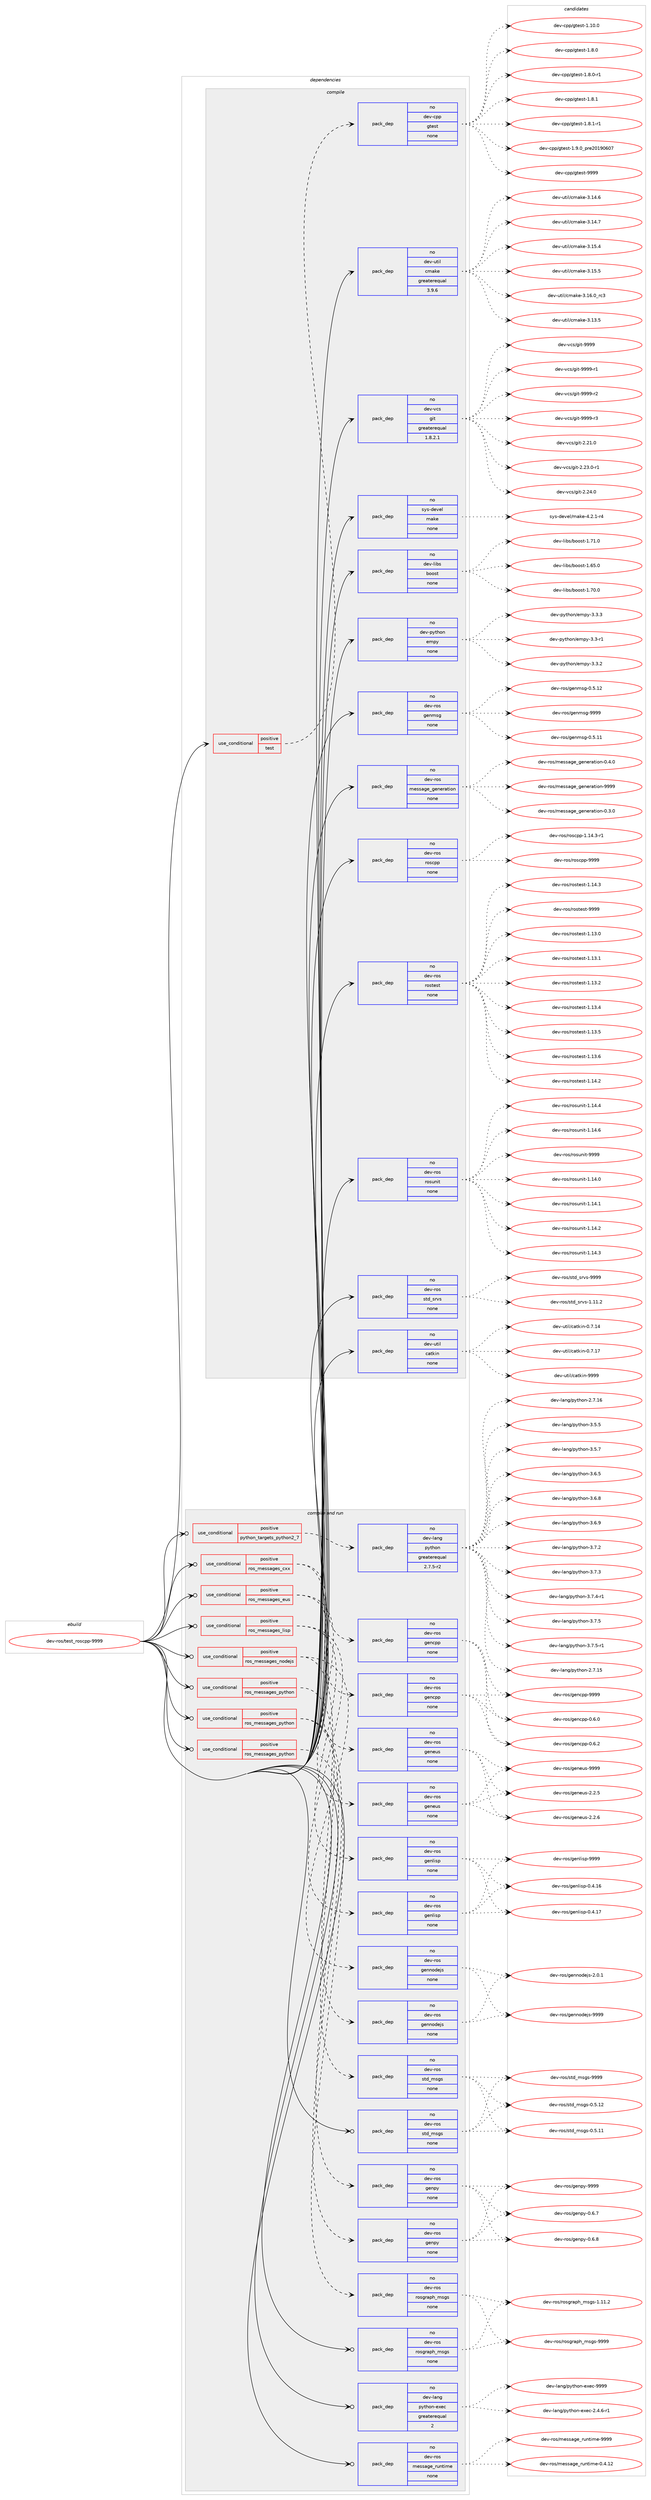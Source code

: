 digraph prolog {

# *************
# Graph options
# *************

newrank=true;
concentrate=true;
compound=true;
graph [rankdir=LR,fontname=Helvetica,fontsize=10,ranksep=1.5];#, ranksep=2.5, nodesep=0.2];
edge  [arrowhead=vee];
node  [fontname=Helvetica,fontsize=10];

# **********
# The ebuild
# **********

subgraph cluster_leftcol {
color=gray;
rank=same;
label=<<i>ebuild</i>>;
id [label="dev-ros/test_roscpp-9999", color=red, width=4, href="../dev-ros/test_roscpp-9999.svg"];
}

# ****************
# The dependencies
# ****************

subgraph cluster_midcol {
color=gray;
label=<<i>dependencies</i>>;
subgraph cluster_compile {
fillcolor="#eeeeee";
style=filled;
label=<<i>compile</i>>;
subgraph cond155749 {
dependency668773 [label=<<TABLE BORDER="0" CELLBORDER="1" CELLSPACING="0" CELLPADDING="4"><TR><TD ROWSPAN="3" CELLPADDING="10">use_conditional</TD></TR><TR><TD>positive</TD></TR><TR><TD>test</TD></TR></TABLE>>, shape=none, color=red];
subgraph pack501118 {
dependency668774 [label=<<TABLE BORDER="0" CELLBORDER="1" CELLSPACING="0" CELLPADDING="4" WIDTH="220"><TR><TD ROWSPAN="6" CELLPADDING="30">pack_dep</TD></TR><TR><TD WIDTH="110">no</TD></TR><TR><TD>dev-cpp</TD></TR><TR><TD>gtest</TD></TR><TR><TD>none</TD></TR><TR><TD></TD></TR></TABLE>>, shape=none, color=blue];
}
dependency668773:e -> dependency668774:w [weight=20,style="dashed",arrowhead="vee"];
}
id:e -> dependency668773:w [weight=20,style="solid",arrowhead="vee"];
subgraph pack501119 {
dependency668775 [label=<<TABLE BORDER="0" CELLBORDER="1" CELLSPACING="0" CELLPADDING="4" WIDTH="220"><TR><TD ROWSPAN="6" CELLPADDING="30">pack_dep</TD></TR><TR><TD WIDTH="110">no</TD></TR><TR><TD>dev-libs</TD></TR><TR><TD>boost</TD></TR><TR><TD>none</TD></TR><TR><TD></TD></TR></TABLE>>, shape=none, color=blue];
}
id:e -> dependency668775:w [weight=20,style="solid",arrowhead="vee"];
subgraph pack501120 {
dependency668776 [label=<<TABLE BORDER="0" CELLBORDER="1" CELLSPACING="0" CELLPADDING="4" WIDTH="220"><TR><TD ROWSPAN="6" CELLPADDING="30">pack_dep</TD></TR><TR><TD WIDTH="110">no</TD></TR><TR><TD>dev-python</TD></TR><TR><TD>empy</TD></TR><TR><TD>none</TD></TR><TR><TD></TD></TR></TABLE>>, shape=none, color=blue];
}
id:e -> dependency668776:w [weight=20,style="solid",arrowhead="vee"];
subgraph pack501121 {
dependency668777 [label=<<TABLE BORDER="0" CELLBORDER="1" CELLSPACING="0" CELLPADDING="4" WIDTH="220"><TR><TD ROWSPAN="6" CELLPADDING="30">pack_dep</TD></TR><TR><TD WIDTH="110">no</TD></TR><TR><TD>dev-ros</TD></TR><TR><TD>genmsg</TD></TR><TR><TD>none</TD></TR><TR><TD></TD></TR></TABLE>>, shape=none, color=blue];
}
id:e -> dependency668777:w [weight=20,style="solid",arrowhead="vee"];
subgraph pack501122 {
dependency668778 [label=<<TABLE BORDER="0" CELLBORDER="1" CELLSPACING="0" CELLPADDING="4" WIDTH="220"><TR><TD ROWSPAN="6" CELLPADDING="30">pack_dep</TD></TR><TR><TD WIDTH="110">no</TD></TR><TR><TD>dev-ros</TD></TR><TR><TD>message_generation</TD></TR><TR><TD>none</TD></TR><TR><TD></TD></TR></TABLE>>, shape=none, color=blue];
}
id:e -> dependency668778:w [weight=20,style="solid",arrowhead="vee"];
subgraph pack501123 {
dependency668779 [label=<<TABLE BORDER="0" CELLBORDER="1" CELLSPACING="0" CELLPADDING="4" WIDTH="220"><TR><TD ROWSPAN="6" CELLPADDING="30">pack_dep</TD></TR><TR><TD WIDTH="110">no</TD></TR><TR><TD>dev-ros</TD></TR><TR><TD>roscpp</TD></TR><TR><TD>none</TD></TR><TR><TD></TD></TR></TABLE>>, shape=none, color=blue];
}
id:e -> dependency668779:w [weight=20,style="solid",arrowhead="vee"];
subgraph pack501124 {
dependency668780 [label=<<TABLE BORDER="0" CELLBORDER="1" CELLSPACING="0" CELLPADDING="4" WIDTH="220"><TR><TD ROWSPAN="6" CELLPADDING="30">pack_dep</TD></TR><TR><TD WIDTH="110">no</TD></TR><TR><TD>dev-ros</TD></TR><TR><TD>rostest</TD></TR><TR><TD>none</TD></TR><TR><TD></TD></TR></TABLE>>, shape=none, color=blue];
}
id:e -> dependency668780:w [weight=20,style="solid",arrowhead="vee"];
subgraph pack501125 {
dependency668781 [label=<<TABLE BORDER="0" CELLBORDER="1" CELLSPACING="0" CELLPADDING="4" WIDTH="220"><TR><TD ROWSPAN="6" CELLPADDING="30">pack_dep</TD></TR><TR><TD WIDTH="110">no</TD></TR><TR><TD>dev-ros</TD></TR><TR><TD>rosunit</TD></TR><TR><TD>none</TD></TR><TR><TD></TD></TR></TABLE>>, shape=none, color=blue];
}
id:e -> dependency668781:w [weight=20,style="solid",arrowhead="vee"];
subgraph pack501126 {
dependency668782 [label=<<TABLE BORDER="0" CELLBORDER="1" CELLSPACING="0" CELLPADDING="4" WIDTH="220"><TR><TD ROWSPAN="6" CELLPADDING="30">pack_dep</TD></TR><TR><TD WIDTH="110">no</TD></TR><TR><TD>dev-ros</TD></TR><TR><TD>std_srvs</TD></TR><TR><TD>none</TD></TR><TR><TD></TD></TR></TABLE>>, shape=none, color=blue];
}
id:e -> dependency668782:w [weight=20,style="solid",arrowhead="vee"];
subgraph pack501127 {
dependency668783 [label=<<TABLE BORDER="0" CELLBORDER="1" CELLSPACING="0" CELLPADDING="4" WIDTH="220"><TR><TD ROWSPAN="6" CELLPADDING="30">pack_dep</TD></TR><TR><TD WIDTH="110">no</TD></TR><TR><TD>dev-util</TD></TR><TR><TD>catkin</TD></TR><TR><TD>none</TD></TR><TR><TD></TD></TR></TABLE>>, shape=none, color=blue];
}
id:e -> dependency668783:w [weight=20,style="solid",arrowhead="vee"];
subgraph pack501128 {
dependency668784 [label=<<TABLE BORDER="0" CELLBORDER="1" CELLSPACING="0" CELLPADDING="4" WIDTH="220"><TR><TD ROWSPAN="6" CELLPADDING="30">pack_dep</TD></TR><TR><TD WIDTH="110">no</TD></TR><TR><TD>dev-util</TD></TR><TR><TD>cmake</TD></TR><TR><TD>greaterequal</TD></TR><TR><TD>3.9.6</TD></TR></TABLE>>, shape=none, color=blue];
}
id:e -> dependency668784:w [weight=20,style="solid",arrowhead="vee"];
subgraph pack501129 {
dependency668785 [label=<<TABLE BORDER="0" CELLBORDER="1" CELLSPACING="0" CELLPADDING="4" WIDTH="220"><TR><TD ROWSPAN="6" CELLPADDING="30">pack_dep</TD></TR><TR><TD WIDTH="110">no</TD></TR><TR><TD>dev-vcs</TD></TR><TR><TD>git</TD></TR><TR><TD>greaterequal</TD></TR><TR><TD>1.8.2.1</TD></TR></TABLE>>, shape=none, color=blue];
}
id:e -> dependency668785:w [weight=20,style="solid",arrowhead="vee"];
subgraph pack501130 {
dependency668786 [label=<<TABLE BORDER="0" CELLBORDER="1" CELLSPACING="0" CELLPADDING="4" WIDTH="220"><TR><TD ROWSPAN="6" CELLPADDING="30">pack_dep</TD></TR><TR><TD WIDTH="110">no</TD></TR><TR><TD>sys-devel</TD></TR><TR><TD>make</TD></TR><TR><TD>none</TD></TR><TR><TD></TD></TR></TABLE>>, shape=none, color=blue];
}
id:e -> dependency668786:w [weight=20,style="solid",arrowhead="vee"];
}
subgraph cluster_compileandrun {
fillcolor="#eeeeee";
style=filled;
label=<<i>compile and run</i>>;
subgraph cond155750 {
dependency668787 [label=<<TABLE BORDER="0" CELLBORDER="1" CELLSPACING="0" CELLPADDING="4"><TR><TD ROWSPAN="3" CELLPADDING="10">use_conditional</TD></TR><TR><TD>positive</TD></TR><TR><TD>python_targets_python2_7</TD></TR></TABLE>>, shape=none, color=red];
subgraph pack501131 {
dependency668788 [label=<<TABLE BORDER="0" CELLBORDER="1" CELLSPACING="0" CELLPADDING="4" WIDTH="220"><TR><TD ROWSPAN="6" CELLPADDING="30">pack_dep</TD></TR><TR><TD WIDTH="110">no</TD></TR><TR><TD>dev-lang</TD></TR><TR><TD>python</TD></TR><TR><TD>greaterequal</TD></TR><TR><TD>2.7.5-r2</TD></TR></TABLE>>, shape=none, color=blue];
}
dependency668787:e -> dependency668788:w [weight=20,style="dashed",arrowhead="vee"];
}
id:e -> dependency668787:w [weight=20,style="solid",arrowhead="odotvee"];
subgraph cond155751 {
dependency668789 [label=<<TABLE BORDER="0" CELLBORDER="1" CELLSPACING="0" CELLPADDING="4"><TR><TD ROWSPAN="3" CELLPADDING="10">use_conditional</TD></TR><TR><TD>positive</TD></TR><TR><TD>ros_messages_cxx</TD></TR></TABLE>>, shape=none, color=red];
subgraph pack501132 {
dependency668790 [label=<<TABLE BORDER="0" CELLBORDER="1" CELLSPACING="0" CELLPADDING="4" WIDTH="220"><TR><TD ROWSPAN="6" CELLPADDING="30">pack_dep</TD></TR><TR><TD WIDTH="110">no</TD></TR><TR><TD>dev-ros</TD></TR><TR><TD>gencpp</TD></TR><TR><TD>none</TD></TR><TR><TD></TD></TR></TABLE>>, shape=none, color=blue];
}
dependency668789:e -> dependency668790:w [weight=20,style="dashed",arrowhead="vee"];
subgraph pack501133 {
dependency668791 [label=<<TABLE BORDER="0" CELLBORDER="1" CELLSPACING="0" CELLPADDING="4" WIDTH="220"><TR><TD ROWSPAN="6" CELLPADDING="30">pack_dep</TD></TR><TR><TD WIDTH="110">no</TD></TR><TR><TD>dev-ros</TD></TR><TR><TD>gencpp</TD></TR><TR><TD>none</TD></TR><TR><TD></TD></TR></TABLE>>, shape=none, color=blue];
}
dependency668789:e -> dependency668791:w [weight=20,style="dashed",arrowhead="vee"];
}
id:e -> dependency668789:w [weight=20,style="solid",arrowhead="odotvee"];
subgraph cond155752 {
dependency668792 [label=<<TABLE BORDER="0" CELLBORDER="1" CELLSPACING="0" CELLPADDING="4"><TR><TD ROWSPAN="3" CELLPADDING="10">use_conditional</TD></TR><TR><TD>positive</TD></TR><TR><TD>ros_messages_eus</TD></TR></TABLE>>, shape=none, color=red];
subgraph pack501134 {
dependency668793 [label=<<TABLE BORDER="0" CELLBORDER="1" CELLSPACING="0" CELLPADDING="4" WIDTH="220"><TR><TD ROWSPAN="6" CELLPADDING="30">pack_dep</TD></TR><TR><TD WIDTH="110">no</TD></TR><TR><TD>dev-ros</TD></TR><TR><TD>geneus</TD></TR><TR><TD>none</TD></TR><TR><TD></TD></TR></TABLE>>, shape=none, color=blue];
}
dependency668792:e -> dependency668793:w [weight=20,style="dashed",arrowhead="vee"];
subgraph pack501135 {
dependency668794 [label=<<TABLE BORDER="0" CELLBORDER="1" CELLSPACING="0" CELLPADDING="4" WIDTH="220"><TR><TD ROWSPAN="6" CELLPADDING="30">pack_dep</TD></TR><TR><TD WIDTH="110">no</TD></TR><TR><TD>dev-ros</TD></TR><TR><TD>geneus</TD></TR><TR><TD>none</TD></TR><TR><TD></TD></TR></TABLE>>, shape=none, color=blue];
}
dependency668792:e -> dependency668794:w [weight=20,style="dashed",arrowhead="vee"];
}
id:e -> dependency668792:w [weight=20,style="solid",arrowhead="odotvee"];
subgraph cond155753 {
dependency668795 [label=<<TABLE BORDER="0" CELLBORDER="1" CELLSPACING="0" CELLPADDING="4"><TR><TD ROWSPAN="3" CELLPADDING="10">use_conditional</TD></TR><TR><TD>positive</TD></TR><TR><TD>ros_messages_lisp</TD></TR></TABLE>>, shape=none, color=red];
subgraph pack501136 {
dependency668796 [label=<<TABLE BORDER="0" CELLBORDER="1" CELLSPACING="0" CELLPADDING="4" WIDTH="220"><TR><TD ROWSPAN="6" CELLPADDING="30">pack_dep</TD></TR><TR><TD WIDTH="110">no</TD></TR><TR><TD>dev-ros</TD></TR><TR><TD>genlisp</TD></TR><TR><TD>none</TD></TR><TR><TD></TD></TR></TABLE>>, shape=none, color=blue];
}
dependency668795:e -> dependency668796:w [weight=20,style="dashed",arrowhead="vee"];
subgraph pack501137 {
dependency668797 [label=<<TABLE BORDER="0" CELLBORDER="1" CELLSPACING="0" CELLPADDING="4" WIDTH="220"><TR><TD ROWSPAN="6" CELLPADDING="30">pack_dep</TD></TR><TR><TD WIDTH="110">no</TD></TR><TR><TD>dev-ros</TD></TR><TR><TD>genlisp</TD></TR><TR><TD>none</TD></TR><TR><TD></TD></TR></TABLE>>, shape=none, color=blue];
}
dependency668795:e -> dependency668797:w [weight=20,style="dashed",arrowhead="vee"];
}
id:e -> dependency668795:w [weight=20,style="solid",arrowhead="odotvee"];
subgraph cond155754 {
dependency668798 [label=<<TABLE BORDER="0" CELLBORDER="1" CELLSPACING="0" CELLPADDING="4"><TR><TD ROWSPAN="3" CELLPADDING="10">use_conditional</TD></TR><TR><TD>positive</TD></TR><TR><TD>ros_messages_nodejs</TD></TR></TABLE>>, shape=none, color=red];
subgraph pack501138 {
dependency668799 [label=<<TABLE BORDER="0" CELLBORDER="1" CELLSPACING="0" CELLPADDING="4" WIDTH="220"><TR><TD ROWSPAN="6" CELLPADDING="30">pack_dep</TD></TR><TR><TD WIDTH="110">no</TD></TR><TR><TD>dev-ros</TD></TR><TR><TD>gennodejs</TD></TR><TR><TD>none</TD></TR><TR><TD></TD></TR></TABLE>>, shape=none, color=blue];
}
dependency668798:e -> dependency668799:w [weight=20,style="dashed",arrowhead="vee"];
subgraph pack501139 {
dependency668800 [label=<<TABLE BORDER="0" CELLBORDER="1" CELLSPACING="0" CELLPADDING="4" WIDTH="220"><TR><TD ROWSPAN="6" CELLPADDING="30">pack_dep</TD></TR><TR><TD WIDTH="110">no</TD></TR><TR><TD>dev-ros</TD></TR><TR><TD>gennodejs</TD></TR><TR><TD>none</TD></TR><TR><TD></TD></TR></TABLE>>, shape=none, color=blue];
}
dependency668798:e -> dependency668800:w [weight=20,style="dashed",arrowhead="vee"];
}
id:e -> dependency668798:w [weight=20,style="solid",arrowhead="odotvee"];
subgraph cond155755 {
dependency668801 [label=<<TABLE BORDER="0" CELLBORDER="1" CELLSPACING="0" CELLPADDING="4"><TR><TD ROWSPAN="3" CELLPADDING="10">use_conditional</TD></TR><TR><TD>positive</TD></TR><TR><TD>ros_messages_python</TD></TR></TABLE>>, shape=none, color=red];
subgraph pack501140 {
dependency668802 [label=<<TABLE BORDER="0" CELLBORDER="1" CELLSPACING="0" CELLPADDING="4" WIDTH="220"><TR><TD ROWSPAN="6" CELLPADDING="30">pack_dep</TD></TR><TR><TD WIDTH="110">no</TD></TR><TR><TD>dev-ros</TD></TR><TR><TD>genpy</TD></TR><TR><TD>none</TD></TR><TR><TD></TD></TR></TABLE>>, shape=none, color=blue];
}
dependency668801:e -> dependency668802:w [weight=20,style="dashed",arrowhead="vee"];
subgraph pack501141 {
dependency668803 [label=<<TABLE BORDER="0" CELLBORDER="1" CELLSPACING="0" CELLPADDING="4" WIDTH="220"><TR><TD ROWSPAN="6" CELLPADDING="30">pack_dep</TD></TR><TR><TD WIDTH="110">no</TD></TR><TR><TD>dev-ros</TD></TR><TR><TD>genpy</TD></TR><TR><TD>none</TD></TR><TR><TD></TD></TR></TABLE>>, shape=none, color=blue];
}
dependency668801:e -> dependency668803:w [weight=20,style="dashed",arrowhead="vee"];
}
id:e -> dependency668801:w [weight=20,style="solid",arrowhead="odotvee"];
subgraph cond155756 {
dependency668804 [label=<<TABLE BORDER="0" CELLBORDER="1" CELLSPACING="0" CELLPADDING="4"><TR><TD ROWSPAN="3" CELLPADDING="10">use_conditional</TD></TR><TR><TD>positive</TD></TR><TR><TD>ros_messages_python</TD></TR></TABLE>>, shape=none, color=red];
subgraph pack501142 {
dependency668805 [label=<<TABLE BORDER="0" CELLBORDER="1" CELLSPACING="0" CELLPADDING="4" WIDTH="220"><TR><TD ROWSPAN="6" CELLPADDING="30">pack_dep</TD></TR><TR><TD WIDTH="110">no</TD></TR><TR><TD>dev-ros</TD></TR><TR><TD>rosgraph_msgs</TD></TR><TR><TD>none</TD></TR><TR><TD></TD></TR></TABLE>>, shape=none, color=blue];
}
dependency668804:e -> dependency668805:w [weight=20,style="dashed",arrowhead="vee"];
}
id:e -> dependency668804:w [weight=20,style="solid",arrowhead="odotvee"];
subgraph cond155757 {
dependency668806 [label=<<TABLE BORDER="0" CELLBORDER="1" CELLSPACING="0" CELLPADDING="4"><TR><TD ROWSPAN="3" CELLPADDING="10">use_conditional</TD></TR><TR><TD>positive</TD></TR><TR><TD>ros_messages_python</TD></TR></TABLE>>, shape=none, color=red];
subgraph pack501143 {
dependency668807 [label=<<TABLE BORDER="0" CELLBORDER="1" CELLSPACING="0" CELLPADDING="4" WIDTH="220"><TR><TD ROWSPAN="6" CELLPADDING="30">pack_dep</TD></TR><TR><TD WIDTH="110">no</TD></TR><TR><TD>dev-ros</TD></TR><TR><TD>std_msgs</TD></TR><TR><TD>none</TD></TR><TR><TD></TD></TR></TABLE>>, shape=none, color=blue];
}
dependency668806:e -> dependency668807:w [weight=20,style="dashed",arrowhead="vee"];
}
id:e -> dependency668806:w [weight=20,style="solid",arrowhead="odotvee"];
subgraph pack501144 {
dependency668808 [label=<<TABLE BORDER="0" CELLBORDER="1" CELLSPACING="0" CELLPADDING="4" WIDTH="220"><TR><TD ROWSPAN="6" CELLPADDING="30">pack_dep</TD></TR><TR><TD WIDTH="110">no</TD></TR><TR><TD>dev-lang</TD></TR><TR><TD>python-exec</TD></TR><TR><TD>greaterequal</TD></TR><TR><TD>2</TD></TR></TABLE>>, shape=none, color=blue];
}
id:e -> dependency668808:w [weight=20,style="solid",arrowhead="odotvee"];
subgraph pack501145 {
dependency668809 [label=<<TABLE BORDER="0" CELLBORDER="1" CELLSPACING="0" CELLPADDING="4" WIDTH="220"><TR><TD ROWSPAN="6" CELLPADDING="30">pack_dep</TD></TR><TR><TD WIDTH="110">no</TD></TR><TR><TD>dev-ros</TD></TR><TR><TD>message_runtime</TD></TR><TR><TD>none</TD></TR><TR><TD></TD></TR></TABLE>>, shape=none, color=blue];
}
id:e -> dependency668809:w [weight=20,style="solid",arrowhead="odotvee"];
subgraph pack501146 {
dependency668810 [label=<<TABLE BORDER="0" CELLBORDER="1" CELLSPACING="0" CELLPADDING="4" WIDTH="220"><TR><TD ROWSPAN="6" CELLPADDING="30">pack_dep</TD></TR><TR><TD WIDTH="110">no</TD></TR><TR><TD>dev-ros</TD></TR><TR><TD>rosgraph_msgs</TD></TR><TR><TD>none</TD></TR><TR><TD></TD></TR></TABLE>>, shape=none, color=blue];
}
id:e -> dependency668810:w [weight=20,style="solid",arrowhead="odotvee"];
subgraph pack501147 {
dependency668811 [label=<<TABLE BORDER="0" CELLBORDER="1" CELLSPACING="0" CELLPADDING="4" WIDTH="220"><TR><TD ROWSPAN="6" CELLPADDING="30">pack_dep</TD></TR><TR><TD WIDTH="110">no</TD></TR><TR><TD>dev-ros</TD></TR><TR><TD>std_msgs</TD></TR><TR><TD>none</TD></TR><TR><TD></TD></TR></TABLE>>, shape=none, color=blue];
}
id:e -> dependency668811:w [weight=20,style="solid",arrowhead="odotvee"];
}
subgraph cluster_run {
fillcolor="#eeeeee";
style=filled;
label=<<i>run</i>>;
}
}

# **************
# The candidates
# **************

subgraph cluster_choices {
rank=same;
color=gray;
label=<<i>candidates</i>>;

subgraph choice501118 {
color=black;
nodesep=1;
choice10010111845991121124710311610111511645494649484648 [label="dev-cpp/gtest-1.10.0", color=red, width=4,href="../dev-cpp/gtest-1.10.0.svg"];
choice100101118459911211247103116101115116454946564648 [label="dev-cpp/gtest-1.8.0", color=red, width=4,href="../dev-cpp/gtest-1.8.0.svg"];
choice1001011184599112112471031161011151164549465646484511449 [label="dev-cpp/gtest-1.8.0-r1", color=red, width=4,href="../dev-cpp/gtest-1.8.0-r1.svg"];
choice100101118459911211247103116101115116454946564649 [label="dev-cpp/gtest-1.8.1", color=red, width=4,href="../dev-cpp/gtest-1.8.1.svg"];
choice1001011184599112112471031161011151164549465646494511449 [label="dev-cpp/gtest-1.8.1-r1", color=red, width=4,href="../dev-cpp/gtest-1.8.1-r1.svg"];
choice100101118459911211247103116101115116454946574648951121141015048495748544855 [label="dev-cpp/gtest-1.9.0_pre20190607", color=red, width=4,href="../dev-cpp/gtest-1.9.0_pre20190607.svg"];
choice1001011184599112112471031161011151164557575757 [label="dev-cpp/gtest-9999", color=red, width=4,href="../dev-cpp/gtest-9999.svg"];
dependency668774:e -> choice10010111845991121124710311610111511645494649484648:w [style=dotted,weight="100"];
dependency668774:e -> choice100101118459911211247103116101115116454946564648:w [style=dotted,weight="100"];
dependency668774:e -> choice1001011184599112112471031161011151164549465646484511449:w [style=dotted,weight="100"];
dependency668774:e -> choice100101118459911211247103116101115116454946564649:w [style=dotted,weight="100"];
dependency668774:e -> choice1001011184599112112471031161011151164549465646494511449:w [style=dotted,weight="100"];
dependency668774:e -> choice100101118459911211247103116101115116454946574648951121141015048495748544855:w [style=dotted,weight="100"];
dependency668774:e -> choice1001011184599112112471031161011151164557575757:w [style=dotted,weight="100"];
}
subgraph choice501119 {
color=black;
nodesep=1;
choice1001011184510810598115479811111111511645494654534648 [label="dev-libs/boost-1.65.0", color=red, width=4,href="../dev-libs/boost-1.65.0.svg"];
choice1001011184510810598115479811111111511645494655484648 [label="dev-libs/boost-1.70.0", color=red, width=4,href="../dev-libs/boost-1.70.0.svg"];
choice1001011184510810598115479811111111511645494655494648 [label="dev-libs/boost-1.71.0", color=red, width=4,href="../dev-libs/boost-1.71.0.svg"];
dependency668775:e -> choice1001011184510810598115479811111111511645494654534648:w [style=dotted,weight="100"];
dependency668775:e -> choice1001011184510810598115479811111111511645494655484648:w [style=dotted,weight="100"];
dependency668775:e -> choice1001011184510810598115479811111111511645494655494648:w [style=dotted,weight="100"];
}
subgraph choice501120 {
color=black;
nodesep=1;
choice1001011184511212111610411111047101109112121455146514511449 [label="dev-python/empy-3.3-r1", color=red, width=4,href="../dev-python/empy-3.3-r1.svg"];
choice1001011184511212111610411111047101109112121455146514650 [label="dev-python/empy-3.3.2", color=red, width=4,href="../dev-python/empy-3.3.2.svg"];
choice1001011184511212111610411111047101109112121455146514651 [label="dev-python/empy-3.3.3", color=red, width=4,href="../dev-python/empy-3.3.3.svg"];
dependency668776:e -> choice1001011184511212111610411111047101109112121455146514511449:w [style=dotted,weight="100"];
dependency668776:e -> choice1001011184511212111610411111047101109112121455146514650:w [style=dotted,weight="100"];
dependency668776:e -> choice1001011184511212111610411111047101109112121455146514651:w [style=dotted,weight="100"];
}
subgraph choice501121 {
color=black;
nodesep=1;
choice100101118451141111154710310111010911510345484653464949 [label="dev-ros/genmsg-0.5.11", color=red, width=4,href="../dev-ros/genmsg-0.5.11.svg"];
choice100101118451141111154710310111010911510345484653464950 [label="dev-ros/genmsg-0.5.12", color=red, width=4,href="../dev-ros/genmsg-0.5.12.svg"];
choice10010111845114111115471031011101091151034557575757 [label="dev-ros/genmsg-9999", color=red, width=4,href="../dev-ros/genmsg-9999.svg"];
dependency668777:e -> choice100101118451141111154710310111010911510345484653464949:w [style=dotted,weight="100"];
dependency668777:e -> choice100101118451141111154710310111010911510345484653464950:w [style=dotted,weight="100"];
dependency668777:e -> choice10010111845114111115471031011101091151034557575757:w [style=dotted,weight="100"];
}
subgraph choice501122 {
color=black;
nodesep=1;
choice1001011184511411111547109101115115971031019510310111010111497116105111110454846514648 [label="dev-ros/message_generation-0.3.0", color=red, width=4,href="../dev-ros/message_generation-0.3.0.svg"];
choice1001011184511411111547109101115115971031019510310111010111497116105111110454846524648 [label="dev-ros/message_generation-0.4.0", color=red, width=4,href="../dev-ros/message_generation-0.4.0.svg"];
choice10010111845114111115471091011151159710310195103101110101114971161051111104557575757 [label="dev-ros/message_generation-9999", color=red, width=4,href="../dev-ros/message_generation-9999.svg"];
dependency668778:e -> choice1001011184511411111547109101115115971031019510310111010111497116105111110454846514648:w [style=dotted,weight="100"];
dependency668778:e -> choice1001011184511411111547109101115115971031019510310111010111497116105111110454846524648:w [style=dotted,weight="100"];
dependency668778:e -> choice10010111845114111115471091011151159710310195103101110101114971161051111104557575757:w [style=dotted,weight="100"];
}
subgraph choice501123 {
color=black;
nodesep=1;
choice100101118451141111154711411111599112112454946495246514511449 [label="dev-ros/roscpp-1.14.3-r1", color=red, width=4,href="../dev-ros/roscpp-1.14.3-r1.svg"];
choice1001011184511411111547114111115991121124557575757 [label="dev-ros/roscpp-9999", color=red, width=4,href="../dev-ros/roscpp-9999.svg"];
dependency668779:e -> choice100101118451141111154711411111599112112454946495246514511449:w [style=dotted,weight="100"];
dependency668779:e -> choice1001011184511411111547114111115991121124557575757:w [style=dotted,weight="100"];
}
subgraph choice501124 {
color=black;
nodesep=1;
choice100101118451141111154711411111511610111511645494649514648 [label="dev-ros/rostest-1.13.0", color=red, width=4,href="../dev-ros/rostest-1.13.0.svg"];
choice100101118451141111154711411111511610111511645494649514649 [label="dev-ros/rostest-1.13.1", color=red, width=4,href="../dev-ros/rostest-1.13.1.svg"];
choice100101118451141111154711411111511610111511645494649514650 [label="dev-ros/rostest-1.13.2", color=red, width=4,href="../dev-ros/rostest-1.13.2.svg"];
choice100101118451141111154711411111511610111511645494649514652 [label="dev-ros/rostest-1.13.4", color=red, width=4,href="../dev-ros/rostest-1.13.4.svg"];
choice100101118451141111154711411111511610111511645494649514653 [label="dev-ros/rostest-1.13.5", color=red, width=4,href="../dev-ros/rostest-1.13.5.svg"];
choice100101118451141111154711411111511610111511645494649514654 [label="dev-ros/rostest-1.13.6", color=red, width=4,href="../dev-ros/rostest-1.13.6.svg"];
choice100101118451141111154711411111511610111511645494649524650 [label="dev-ros/rostest-1.14.2", color=red, width=4,href="../dev-ros/rostest-1.14.2.svg"];
choice100101118451141111154711411111511610111511645494649524651 [label="dev-ros/rostest-1.14.3", color=red, width=4,href="../dev-ros/rostest-1.14.3.svg"];
choice10010111845114111115471141111151161011151164557575757 [label="dev-ros/rostest-9999", color=red, width=4,href="../dev-ros/rostest-9999.svg"];
dependency668780:e -> choice100101118451141111154711411111511610111511645494649514648:w [style=dotted,weight="100"];
dependency668780:e -> choice100101118451141111154711411111511610111511645494649514649:w [style=dotted,weight="100"];
dependency668780:e -> choice100101118451141111154711411111511610111511645494649514650:w [style=dotted,weight="100"];
dependency668780:e -> choice100101118451141111154711411111511610111511645494649514652:w [style=dotted,weight="100"];
dependency668780:e -> choice100101118451141111154711411111511610111511645494649514653:w [style=dotted,weight="100"];
dependency668780:e -> choice100101118451141111154711411111511610111511645494649514654:w [style=dotted,weight="100"];
dependency668780:e -> choice100101118451141111154711411111511610111511645494649524650:w [style=dotted,weight="100"];
dependency668780:e -> choice100101118451141111154711411111511610111511645494649524651:w [style=dotted,weight="100"];
dependency668780:e -> choice10010111845114111115471141111151161011151164557575757:w [style=dotted,weight="100"];
}
subgraph choice501125 {
color=black;
nodesep=1;
choice100101118451141111154711411111511711010511645494649524648 [label="dev-ros/rosunit-1.14.0", color=red, width=4,href="../dev-ros/rosunit-1.14.0.svg"];
choice100101118451141111154711411111511711010511645494649524649 [label="dev-ros/rosunit-1.14.1", color=red, width=4,href="../dev-ros/rosunit-1.14.1.svg"];
choice100101118451141111154711411111511711010511645494649524650 [label="dev-ros/rosunit-1.14.2", color=red, width=4,href="../dev-ros/rosunit-1.14.2.svg"];
choice100101118451141111154711411111511711010511645494649524651 [label="dev-ros/rosunit-1.14.3", color=red, width=4,href="../dev-ros/rosunit-1.14.3.svg"];
choice100101118451141111154711411111511711010511645494649524652 [label="dev-ros/rosunit-1.14.4", color=red, width=4,href="../dev-ros/rosunit-1.14.4.svg"];
choice100101118451141111154711411111511711010511645494649524654 [label="dev-ros/rosunit-1.14.6", color=red, width=4,href="../dev-ros/rosunit-1.14.6.svg"];
choice10010111845114111115471141111151171101051164557575757 [label="dev-ros/rosunit-9999", color=red, width=4,href="../dev-ros/rosunit-9999.svg"];
dependency668781:e -> choice100101118451141111154711411111511711010511645494649524648:w [style=dotted,weight="100"];
dependency668781:e -> choice100101118451141111154711411111511711010511645494649524649:w [style=dotted,weight="100"];
dependency668781:e -> choice100101118451141111154711411111511711010511645494649524650:w [style=dotted,weight="100"];
dependency668781:e -> choice100101118451141111154711411111511711010511645494649524651:w [style=dotted,weight="100"];
dependency668781:e -> choice100101118451141111154711411111511711010511645494649524652:w [style=dotted,weight="100"];
dependency668781:e -> choice100101118451141111154711411111511711010511645494649524654:w [style=dotted,weight="100"];
dependency668781:e -> choice10010111845114111115471141111151171101051164557575757:w [style=dotted,weight="100"];
}
subgraph choice501126 {
color=black;
nodesep=1;
choice10010111845114111115471151161009511511411811545494649494650 [label="dev-ros/std_srvs-1.11.2", color=red, width=4,href="../dev-ros/std_srvs-1.11.2.svg"];
choice1001011184511411111547115116100951151141181154557575757 [label="dev-ros/std_srvs-9999", color=red, width=4,href="../dev-ros/std_srvs-9999.svg"];
dependency668782:e -> choice10010111845114111115471151161009511511411811545494649494650:w [style=dotted,weight="100"];
dependency668782:e -> choice1001011184511411111547115116100951151141181154557575757:w [style=dotted,weight="100"];
}
subgraph choice501127 {
color=black;
nodesep=1;
choice1001011184511711610510847999711610710511045484655464952 [label="dev-util/catkin-0.7.14", color=red, width=4,href="../dev-util/catkin-0.7.14.svg"];
choice1001011184511711610510847999711610710511045484655464955 [label="dev-util/catkin-0.7.17", color=red, width=4,href="../dev-util/catkin-0.7.17.svg"];
choice100101118451171161051084799971161071051104557575757 [label="dev-util/catkin-9999", color=red, width=4,href="../dev-util/catkin-9999.svg"];
dependency668783:e -> choice1001011184511711610510847999711610710511045484655464952:w [style=dotted,weight="100"];
dependency668783:e -> choice1001011184511711610510847999711610710511045484655464955:w [style=dotted,weight="100"];
dependency668783:e -> choice100101118451171161051084799971161071051104557575757:w [style=dotted,weight="100"];
}
subgraph choice501128 {
color=black;
nodesep=1;
choice1001011184511711610510847991099710710145514649514653 [label="dev-util/cmake-3.13.5", color=red, width=4,href="../dev-util/cmake-3.13.5.svg"];
choice1001011184511711610510847991099710710145514649524654 [label="dev-util/cmake-3.14.6", color=red, width=4,href="../dev-util/cmake-3.14.6.svg"];
choice1001011184511711610510847991099710710145514649524655 [label="dev-util/cmake-3.14.7", color=red, width=4,href="../dev-util/cmake-3.14.7.svg"];
choice1001011184511711610510847991099710710145514649534652 [label="dev-util/cmake-3.15.4", color=red, width=4,href="../dev-util/cmake-3.15.4.svg"];
choice1001011184511711610510847991099710710145514649534653 [label="dev-util/cmake-3.15.5", color=red, width=4,href="../dev-util/cmake-3.15.5.svg"];
choice1001011184511711610510847991099710710145514649544648951149951 [label="dev-util/cmake-3.16.0_rc3", color=red, width=4,href="../dev-util/cmake-3.16.0_rc3.svg"];
dependency668784:e -> choice1001011184511711610510847991099710710145514649514653:w [style=dotted,weight="100"];
dependency668784:e -> choice1001011184511711610510847991099710710145514649524654:w [style=dotted,weight="100"];
dependency668784:e -> choice1001011184511711610510847991099710710145514649524655:w [style=dotted,weight="100"];
dependency668784:e -> choice1001011184511711610510847991099710710145514649534652:w [style=dotted,weight="100"];
dependency668784:e -> choice1001011184511711610510847991099710710145514649534653:w [style=dotted,weight="100"];
dependency668784:e -> choice1001011184511711610510847991099710710145514649544648951149951:w [style=dotted,weight="100"];
}
subgraph choice501129 {
color=black;
nodesep=1;
choice10010111845118991154710310511645504650494648 [label="dev-vcs/git-2.21.0", color=red, width=4,href="../dev-vcs/git-2.21.0.svg"];
choice100101118451189911547103105116455046505146484511449 [label="dev-vcs/git-2.23.0-r1", color=red, width=4,href="../dev-vcs/git-2.23.0-r1.svg"];
choice10010111845118991154710310511645504650524648 [label="dev-vcs/git-2.24.0", color=red, width=4,href="../dev-vcs/git-2.24.0.svg"];
choice1001011184511899115471031051164557575757 [label="dev-vcs/git-9999", color=red, width=4,href="../dev-vcs/git-9999.svg"];
choice10010111845118991154710310511645575757574511449 [label="dev-vcs/git-9999-r1", color=red, width=4,href="../dev-vcs/git-9999-r1.svg"];
choice10010111845118991154710310511645575757574511450 [label="dev-vcs/git-9999-r2", color=red, width=4,href="../dev-vcs/git-9999-r2.svg"];
choice10010111845118991154710310511645575757574511451 [label="dev-vcs/git-9999-r3", color=red, width=4,href="../dev-vcs/git-9999-r3.svg"];
dependency668785:e -> choice10010111845118991154710310511645504650494648:w [style=dotted,weight="100"];
dependency668785:e -> choice100101118451189911547103105116455046505146484511449:w [style=dotted,weight="100"];
dependency668785:e -> choice10010111845118991154710310511645504650524648:w [style=dotted,weight="100"];
dependency668785:e -> choice1001011184511899115471031051164557575757:w [style=dotted,weight="100"];
dependency668785:e -> choice10010111845118991154710310511645575757574511449:w [style=dotted,weight="100"];
dependency668785:e -> choice10010111845118991154710310511645575757574511450:w [style=dotted,weight="100"];
dependency668785:e -> choice10010111845118991154710310511645575757574511451:w [style=dotted,weight="100"];
}
subgraph choice501130 {
color=black;
nodesep=1;
choice1151211154510010111810110847109971071014552465046494511452 [label="sys-devel/make-4.2.1-r4", color=red, width=4,href="../sys-devel/make-4.2.1-r4.svg"];
dependency668786:e -> choice1151211154510010111810110847109971071014552465046494511452:w [style=dotted,weight="100"];
}
subgraph choice501131 {
color=black;
nodesep=1;
choice10010111845108971101034711212111610411111045504655464953 [label="dev-lang/python-2.7.15", color=red, width=4,href="../dev-lang/python-2.7.15.svg"];
choice10010111845108971101034711212111610411111045504655464954 [label="dev-lang/python-2.7.16", color=red, width=4,href="../dev-lang/python-2.7.16.svg"];
choice100101118451089711010347112121116104111110455146534653 [label="dev-lang/python-3.5.5", color=red, width=4,href="../dev-lang/python-3.5.5.svg"];
choice100101118451089711010347112121116104111110455146534655 [label="dev-lang/python-3.5.7", color=red, width=4,href="../dev-lang/python-3.5.7.svg"];
choice100101118451089711010347112121116104111110455146544653 [label="dev-lang/python-3.6.5", color=red, width=4,href="../dev-lang/python-3.6.5.svg"];
choice100101118451089711010347112121116104111110455146544656 [label="dev-lang/python-3.6.8", color=red, width=4,href="../dev-lang/python-3.6.8.svg"];
choice100101118451089711010347112121116104111110455146544657 [label="dev-lang/python-3.6.9", color=red, width=4,href="../dev-lang/python-3.6.9.svg"];
choice100101118451089711010347112121116104111110455146554650 [label="dev-lang/python-3.7.2", color=red, width=4,href="../dev-lang/python-3.7.2.svg"];
choice100101118451089711010347112121116104111110455146554651 [label="dev-lang/python-3.7.3", color=red, width=4,href="../dev-lang/python-3.7.3.svg"];
choice1001011184510897110103471121211161041111104551465546524511449 [label="dev-lang/python-3.7.4-r1", color=red, width=4,href="../dev-lang/python-3.7.4-r1.svg"];
choice100101118451089711010347112121116104111110455146554653 [label="dev-lang/python-3.7.5", color=red, width=4,href="../dev-lang/python-3.7.5.svg"];
choice1001011184510897110103471121211161041111104551465546534511449 [label="dev-lang/python-3.7.5-r1", color=red, width=4,href="../dev-lang/python-3.7.5-r1.svg"];
dependency668788:e -> choice10010111845108971101034711212111610411111045504655464953:w [style=dotted,weight="100"];
dependency668788:e -> choice10010111845108971101034711212111610411111045504655464954:w [style=dotted,weight="100"];
dependency668788:e -> choice100101118451089711010347112121116104111110455146534653:w [style=dotted,weight="100"];
dependency668788:e -> choice100101118451089711010347112121116104111110455146534655:w [style=dotted,weight="100"];
dependency668788:e -> choice100101118451089711010347112121116104111110455146544653:w [style=dotted,weight="100"];
dependency668788:e -> choice100101118451089711010347112121116104111110455146544656:w [style=dotted,weight="100"];
dependency668788:e -> choice100101118451089711010347112121116104111110455146544657:w [style=dotted,weight="100"];
dependency668788:e -> choice100101118451089711010347112121116104111110455146554650:w [style=dotted,weight="100"];
dependency668788:e -> choice100101118451089711010347112121116104111110455146554651:w [style=dotted,weight="100"];
dependency668788:e -> choice1001011184510897110103471121211161041111104551465546524511449:w [style=dotted,weight="100"];
dependency668788:e -> choice100101118451089711010347112121116104111110455146554653:w [style=dotted,weight="100"];
dependency668788:e -> choice1001011184510897110103471121211161041111104551465546534511449:w [style=dotted,weight="100"];
}
subgraph choice501132 {
color=black;
nodesep=1;
choice100101118451141111154710310111099112112454846544648 [label="dev-ros/gencpp-0.6.0", color=red, width=4,href="../dev-ros/gencpp-0.6.0.svg"];
choice100101118451141111154710310111099112112454846544650 [label="dev-ros/gencpp-0.6.2", color=red, width=4,href="../dev-ros/gencpp-0.6.2.svg"];
choice1001011184511411111547103101110991121124557575757 [label="dev-ros/gencpp-9999", color=red, width=4,href="../dev-ros/gencpp-9999.svg"];
dependency668790:e -> choice100101118451141111154710310111099112112454846544648:w [style=dotted,weight="100"];
dependency668790:e -> choice100101118451141111154710310111099112112454846544650:w [style=dotted,weight="100"];
dependency668790:e -> choice1001011184511411111547103101110991121124557575757:w [style=dotted,weight="100"];
}
subgraph choice501133 {
color=black;
nodesep=1;
choice100101118451141111154710310111099112112454846544648 [label="dev-ros/gencpp-0.6.0", color=red, width=4,href="../dev-ros/gencpp-0.6.0.svg"];
choice100101118451141111154710310111099112112454846544650 [label="dev-ros/gencpp-0.6.2", color=red, width=4,href="../dev-ros/gencpp-0.6.2.svg"];
choice1001011184511411111547103101110991121124557575757 [label="dev-ros/gencpp-9999", color=red, width=4,href="../dev-ros/gencpp-9999.svg"];
dependency668791:e -> choice100101118451141111154710310111099112112454846544648:w [style=dotted,weight="100"];
dependency668791:e -> choice100101118451141111154710310111099112112454846544650:w [style=dotted,weight="100"];
dependency668791:e -> choice1001011184511411111547103101110991121124557575757:w [style=dotted,weight="100"];
}
subgraph choice501134 {
color=black;
nodesep=1;
choice1001011184511411111547103101110101117115455046504653 [label="dev-ros/geneus-2.2.5", color=red, width=4,href="../dev-ros/geneus-2.2.5.svg"];
choice1001011184511411111547103101110101117115455046504654 [label="dev-ros/geneus-2.2.6", color=red, width=4,href="../dev-ros/geneus-2.2.6.svg"];
choice10010111845114111115471031011101011171154557575757 [label="dev-ros/geneus-9999", color=red, width=4,href="../dev-ros/geneus-9999.svg"];
dependency668793:e -> choice1001011184511411111547103101110101117115455046504653:w [style=dotted,weight="100"];
dependency668793:e -> choice1001011184511411111547103101110101117115455046504654:w [style=dotted,weight="100"];
dependency668793:e -> choice10010111845114111115471031011101011171154557575757:w [style=dotted,weight="100"];
}
subgraph choice501135 {
color=black;
nodesep=1;
choice1001011184511411111547103101110101117115455046504653 [label="dev-ros/geneus-2.2.5", color=red, width=4,href="../dev-ros/geneus-2.2.5.svg"];
choice1001011184511411111547103101110101117115455046504654 [label="dev-ros/geneus-2.2.6", color=red, width=4,href="../dev-ros/geneus-2.2.6.svg"];
choice10010111845114111115471031011101011171154557575757 [label="dev-ros/geneus-9999", color=red, width=4,href="../dev-ros/geneus-9999.svg"];
dependency668794:e -> choice1001011184511411111547103101110101117115455046504653:w [style=dotted,weight="100"];
dependency668794:e -> choice1001011184511411111547103101110101117115455046504654:w [style=dotted,weight="100"];
dependency668794:e -> choice10010111845114111115471031011101011171154557575757:w [style=dotted,weight="100"];
}
subgraph choice501136 {
color=black;
nodesep=1;
choice100101118451141111154710310111010810511511245484652464954 [label="dev-ros/genlisp-0.4.16", color=red, width=4,href="../dev-ros/genlisp-0.4.16.svg"];
choice100101118451141111154710310111010810511511245484652464955 [label="dev-ros/genlisp-0.4.17", color=red, width=4,href="../dev-ros/genlisp-0.4.17.svg"];
choice10010111845114111115471031011101081051151124557575757 [label="dev-ros/genlisp-9999", color=red, width=4,href="../dev-ros/genlisp-9999.svg"];
dependency668796:e -> choice100101118451141111154710310111010810511511245484652464954:w [style=dotted,weight="100"];
dependency668796:e -> choice100101118451141111154710310111010810511511245484652464955:w [style=dotted,weight="100"];
dependency668796:e -> choice10010111845114111115471031011101081051151124557575757:w [style=dotted,weight="100"];
}
subgraph choice501137 {
color=black;
nodesep=1;
choice100101118451141111154710310111010810511511245484652464954 [label="dev-ros/genlisp-0.4.16", color=red, width=4,href="../dev-ros/genlisp-0.4.16.svg"];
choice100101118451141111154710310111010810511511245484652464955 [label="dev-ros/genlisp-0.4.17", color=red, width=4,href="../dev-ros/genlisp-0.4.17.svg"];
choice10010111845114111115471031011101081051151124557575757 [label="dev-ros/genlisp-9999", color=red, width=4,href="../dev-ros/genlisp-9999.svg"];
dependency668797:e -> choice100101118451141111154710310111010810511511245484652464954:w [style=dotted,weight="100"];
dependency668797:e -> choice100101118451141111154710310111010810511511245484652464955:w [style=dotted,weight="100"];
dependency668797:e -> choice10010111845114111115471031011101081051151124557575757:w [style=dotted,weight="100"];
}
subgraph choice501138 {
color=black;
nodesep=1;
choice1001011184511411111547103101110110111100101106115455046484649 [label="dev-ros/gennodejs-2.0.1", color=red, width=4,href="../dev-ros/gennodejs-2.0.1.svg"];
choice10010111845114111115471031011101101111001011061154557575757 [label="dev-ros/gennodejs-9999", color=red, width=4,href="../dev-ros/gennodejs-9999.svg"];
dependency668799:e -> choice1001011184511411111547103101110110111100101106115455046484649:w [style=dotted,weight="100"];
dependency668799:e -> choice10010111845114111115471031011101101111001011061154557575757:w [style=dotted,weight="100"];
}
subgraph choice501139 {
color=black;
nodesep=1;
choice1001011184511411111547103101110110111100101106115455046484649 [label="dev-ros/gennodejs-2.0.1", color=red, width=4,href="../dev-ros/gennodejs-2.0.1.svg"];
choice10010111845114111115471031011101101111001011061154557575757 [label="dev-ros/gennodejs-9999", color=red, width=4,href="../dev-ros/gennodejs-9999.svg"];
dependency668800:e -> choice1001011184511411111547103101110110111100101106115455046484649:w [style=dotted,weight="100"];
dependency668800:e -> choice10010111845114111115471031011101101111001011061154557575757:w [style=dotted,weight="100"];
}
subgraph choice501140 {
color=black;
nodesep=1;
choice1001011184511411111547103101110112121454846544655 [label="dev-ros/genpy-0.6.7", color=red, width=4,href="../dev-ros/genpy-0.6.7.svg"];
choice1001011184511411111547103101110112121454846544656 [label="dev-ros/genpy-0.6.8", color=red, width=4,href="../dev-ros/genpy-0.6.8.svg"];
choice10010111845114111115471031011101121214557575757 [label="dev-ros/genpy-9999", color=red, width=4,href="../dev-ros/genpy-9999.svg"];
dependency668802:e -> choice1001011184511411111547103101110112121454846544655:w [style=dotted,weight="100"];
dependency668802:e -> choice1001011184511411111547103101110112121454846544656:w [style=dotted,weight="100"];
dependency668802:e -> choice10010111845114111115471031011101121214557575757:w [style=dotted,weight="100"];
}
subgraph choice501141 {
color=black;
nodesep=1;
choice1001011184511411111547103101110112121454846544655 [label="dev-ros/genpy-0.6.7", color=red, width=4,href="../dev-ros/genpy-0.6.7.svg"];
choice1001011184511411111547103101110112121454846544656 [label="dev-ros/genpy-0.6.8", color=red, width=4,href="../dev-ros/genpy-0.6.8.svg"];
choice10010111845114111115471031011101121214557575757 [label="dev-ros/genpy-9999", color=red, width=4,href="../dev-ros/genpy-9999.svg"];
dependency668803:e -> choice1001011184511411111547103101110112121454846544655:w [style=dotted,weight="100"];
dependency668803:e -> choice1001011184511411111547103101110112121454846544656:w [style=dotted,weight="100"];
dependency668803:e -> choice10010111845114111115471031011101121214557575757:w [style=dotted,weight="100"];
}
subgraph choice501142 {
color=black;
nodesep=1;
choice1001011184511411111547114111115103114971121049510911510311545494649494650 [label="dev-ros/rosgraph_msgs-1.11.2", color=red, width=4,href="../dev-ros/rosgraph_msgs-1.11.2.svg"];
choice100101118451141111154711411111510311497112104951091151031154557575757 [label="dev-ros/rosgraph_msgs-9999", color=red, width=4,href="../dev-ros/rosgraph_msgs-9999.svg"];
dependency668805:e -> choice1001011184511411111547114111115103114971121049510911510311545494649494650:w [style=dotted,weight="100"];
dependency668805:e -> choice100101118451141111154711411111510311497112104951091151031154557575757:w [style=dotted,weight="100"];
}
subgraph choice501143 {
color=black;
nodesep=1;
choice10010111845114111115471151161009510911510311545484653464949 [label="dev-ros/std_msgs-0.5.11", color=red, width=4,href="../dev-ros/std_msgs-0.5.11.svg"];
choice10010111845114111115471151161009510911510311545484653464950 [label="dev-ros/std_msgs-0.5.12", color=red, width=4,href="../dev-ros/std_msgs-0.5.12.svg"];
choice1001011184511411111547115116100951091151031154557575757 [label="dev-ros/std_msgs-9999", color=red, width=4,href="../dev-ros/std_msgs-9999.svg"];
dependency668807:e -> choice10010111845114111115471151161009510911510311545484653464949:w [style=dotted,weight="100"];
dependency668807:e -> choice10010111845114111115471151161009510911510311545484653464950:w [style=dotted,weight="100"];
dependency668807:e -> choice1001011184511411111547115116100951091151031154557575757:w [style=dotted,weight="100"];
}
subgraph choice501144 {
color=black;
nodesep=1;
choice10010111845108971101034711212111610411111045101120101994550465246544511449 [label="dev-lang/python-exec-2.4.6-r1", color=red, width=4,href="../dev-lang/python-exec-2.4.6-r1.svg"];
choice10010111845108971101034711212111610411111045101120101994557575757 [label="dev-lang/python-exec-9999", color=red, width=4,href="../dev-lang/python-exec-9999.svg"];
dependency668808:e -> choice10010111845108971101034711212111610411111045101120101994550465246544511449:w [style=dotted,weight="100"];
dependency668808:e -> choice10010111845108971101034711212111610411111045101120101994557575757:w [style=dotted,weight="100"];
}
subgraph choice501145 {
color=black;
nodesep=1;
choice1001011184511411111547109101115115971031019511411711011610510910145484652464950 [label="dev-ros/message_runtime-0.4.12", color=red, width=4,href="../dev-ros/message_runtime-0.4.12.svg"];
choice100101118451141111154710910111511597103101951141171101161051091014557575757 [label="dev-ros/message_runtime-9999", color=red, width=4,href="../dev-ros/message_runtime-9999.svg"];
dependency668809:e -> choice1001011184511411111547109101115115971031019511411711011610510910145484652464950:w [style=dotted,weight="100"];
dependency668809:e -> choice100101118451141111154710910111511597103101951141171101161051091014557575757:w [style=dotted,weight="100"];
}
subgraph choice501146 {
color=black;
nodesep=1;
choice1001011184511411111547114111115103114971121049510911510311545494649494650 [label="dev-ros/rosgraph_msgs-1.11.2", color=red, width=4,href="../dev-ros/rosgraph_msgs-1.11.2.svg"];
choice100101118451141111154711411111510311497112104951091151031154557575757 [label="dev-ros/rosgraph_msgs-9999", color=red, width=4,href="../dev-ros/rosgraph_msgs-9999.svg"];
dependency668810:e -> choice1001011184511411111547114111115103114971121049510911510311545494649494650:w [style=dotted,weight="100"];
dependency668810:e -> choice100101118451141111154711411111510311497112104951091151031154557575757:w [style=dotted,weight="100"];
}
subgraph choice501147 {
color=black;
nodesep=1;
choice10010111845114111115471151161009510911510311545484653464949 [label="dev-ros/std_msgs-0.5.11", color=red, width=4,href="../dev-ros/std_msgs-0.5.11.svg"];
choice10010111845114111115471151161009510911510311545484653464950 [label="dev-ros/std_msgs-0.5.12", color=red, width=4,href="../dev-ros/std_msgs-0.5.12.svg"];
choice1001011184511411111547115116100951091151031154557575757 [label="dev-ros/std_msgs-9999", color=red, width=4,href="../dev-ros/std_msgs-9999.svg"];
dependency668811:e -> choice10010111845114111115471151161009510911510311545484653464949:w [style=dotted,weight="100"];
dependency668811:e -> choice10010111845114111115471151161009510911510311545484653464950:w [style=dotted,weight="100"];
dependency668811:e -> choice1001011184511411111547115116100951091151031154557575757:w [style=dotted,weight="100"];
}
}

}
